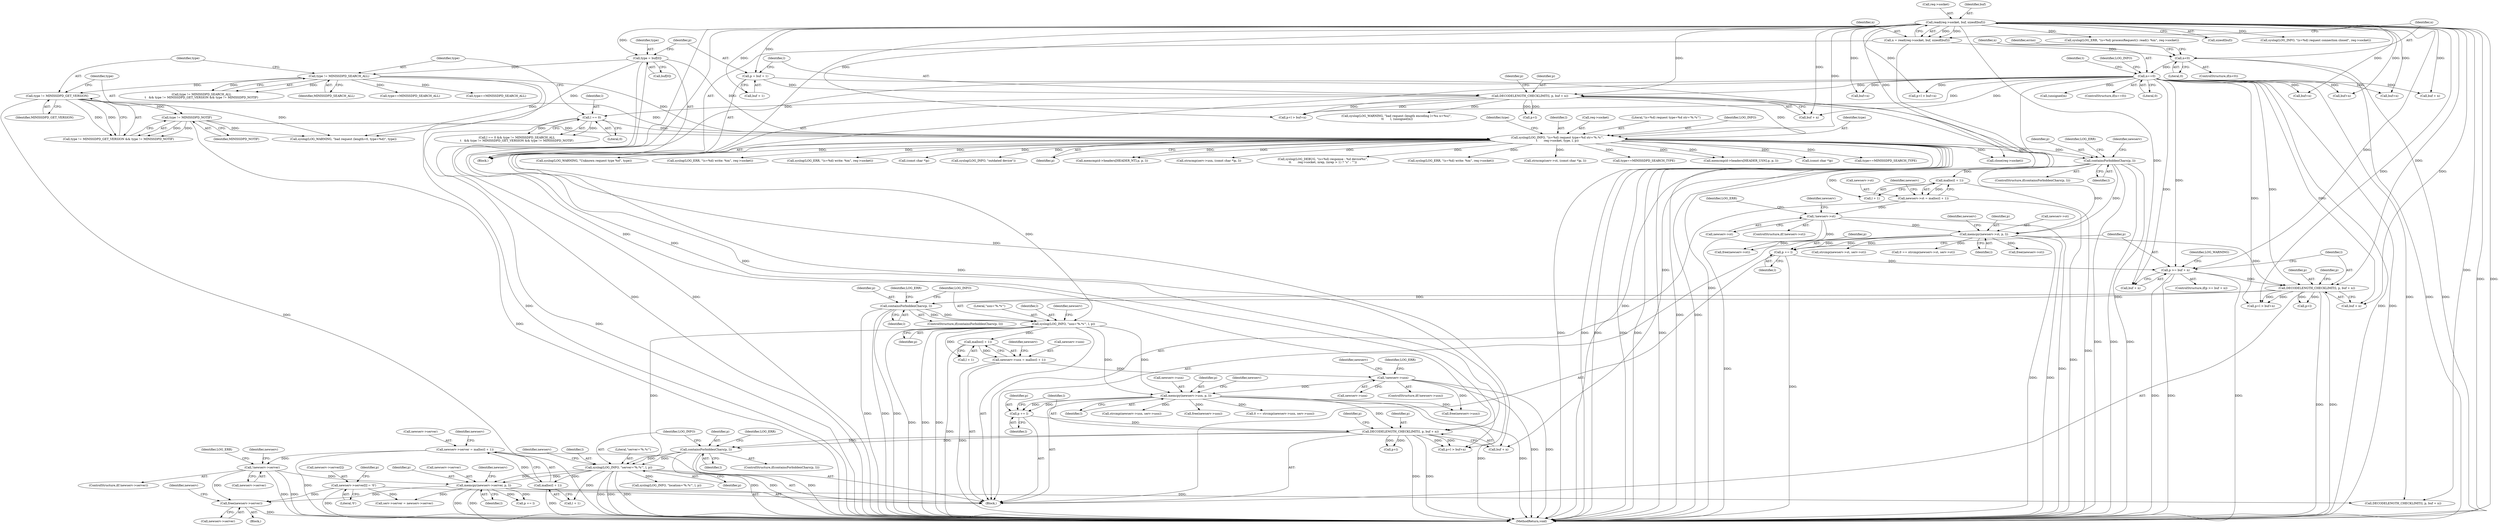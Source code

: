 digraph "0_miniupnp_b238cade9a173c6f751a34acf8ccff838a62aa47@API" {
"1001112" [label="(Call,free(newserv->server))"];
"1000870" [label="(Call,!newserv->server)"];
"1000861" [label="(Call,newserv->server = malloc(l + 1))"];
"1000865" [label="(Call,malloc(l + 1))"];
"1000856" [label="(Call,syslog(LOG_INFO, \"server='%.*s'\", l, p))"];
"1000789" [label="(Call,syslog(LOG_INFO, \"usn='%.*s'\", l, p))"];
"1000244" [label="(Call,syslog(LOG_INFO, \"(s=%d) request type=%d str='%.*s'\",\n\t       req->socket, type, l, p))"];
"1000141" [label="(Call,read(req->socket, buf, sizeof(buf)))"];
"1000189" [label="(Call,type = buf[0])"];
"1000228" [label="(Call,type != MINISSDPD_SEARCH_ALL)"];
"1000235" [label="(Call,type != MINISSDPD_NOTIF)"];
"1000232" [label="(Call,type != MINISSDPD_GET_VERSION)"];
"1000224" [label="(Call,l == 0)"];
"1000199" [label="(Call,DECODELENGTH_CHECKLIMIT(l, p, buf + n))"];
"1000194" [label="(Call,p = buf + 1)"];
"1000174" [label="(Call,n==0)"];
"1000149" [label="(Call,n<0)"];
"1000139" [label="(Call,n = read(req->socket, buf, sizeof(buf)))"];
"1000781" [label="(Call,containsForbiddenChars(p, l))"];
"1000761" [label="(Call,DECODELENGTH_CHECKLIMIT(l, p, buf + n))"];
"1000734" [label="(Call,memcpy(newserv->st, p, l))"];
"1000725" [label="(Call,!newserv->st)"];
"1000716" [label="(Call,newserv->st = malloc(l + 1))"];
"1000720" [label="(Call,malloc(l + 1))"];
"1000708" [label="(Call,containsForbiddenChars(p, l))"];
"1000751" [label="(Call,p >= buf + n)"];
"1000747" [label="(Call,p += l)"];
"1000848" [label="(Call,containsForbiddenChars(p, l))"];
"1000828" [label="(Call,DECODELENGTH_CHECKLIMIT(l, p, buf + n))"];
"1000812" [label="(Call,memcpy(newserv->usn, p, l))"];
"1000803" [label="(Call,!newserv->usn)"];
"1000794" [label="(Call,newserv->usn = malloc(l + 1))"];
"1000798" [label="(Call,malloc(l + 1))"];
"1000825" [label="(Call,p += l)"];
"1000885" [label="(Call,newserv->server[l] = '\0')"];
"1000879" [label="(Call,memcpy(newserv->server, p, l))"];
"1000869" [label="(ControlStructure,if(!newserv->server))"];
"1000790" [label="(Identifier,LOG_INFO)"];
"1000780" [label="(ControlStructure,if(containsForbiddenChars(p, l)))"];
"1000150" [label="(Identifier,n)"];
"1000116" [label="(Block,)"];
"1000245" [label="(Identifier,LOG_INFO)"];
"1000191" [label="(Call,buf[0])"];
"1001112" [label="(Call,free(newserv->server))"];
"1000156" [label="(Identifier,errno)"];
"1000707" [label="(ControlStructure,if(containsForbiddenChars(p, l)))"];
"1000816" [label="(Identifier,p)"];
"1000250" [label="(Identifier,type)"];
"1000923" [label="(Call,syslog(LOG_INFO, \"location='%.*s'\", l, p))"];
"1000176" [label="(Literal,0)"];
"1000199" [label="(Call,DECODELENGTH_CHECKLIMIT(l, p, buf + n))"];
"1000232" [label="(Call,type != MINISSDPD_GET_VERSION)"];
"1000179" [label="(Identifier,LOG_INFO)"];
"1000725" [label="(Call,!newserv->st)"];
"1001108" [label="(Call,free(newserv->usn))"];
"1000772" [label="(Call,buf+n)"];
"1000830" [label="(Identifier,p)"];
"1000584" [label="(Call,strncmp(serv->usn, (const char *)p, l))"];
"1000229" [label="(Identifier,type)"];
"1000831" [label="(Call,buf + n)"];
"1000717" [label="(Call,newserv->st)"];
"1000750" [label="(ControlStructure,if(p >= buf + n))"];
"1000254" [label="(Identifier,type)"];
"1000795" [label="(Call,newserv->usn)"];
"1000998" [label="(Call,free(newserv->st))"];
"1000196" [label="(Call,buf + 1)"];
"1000239" [label="(Call,syslog(LOG_WARNING, \"bad request (length=0, type=%d)\", type))"];
"1000230" [label="(Identifier,MINISSDPD_SEARCH_ALL)"];
"1000898" [label="(Call,buf + n)"];
"1000804" [label="(Call,newserv->usn)"];
"1000186" [label="(Identifier,t)"];
"1000892" [label="(Call,p += l)"];
"1000853" [label="(Identifier,LOG_ERR)"];
"1000860" [label="(Identifier,p)"];
"1000876" [label="(Identifier,LOG_ERR)"];
"1000789" [label="(Call,syslog(LOG_INFO, \"usn='%.*s'\", l, p))"];
"1000726" [label="(Call,newserv->st)"];
"1000716" [label="(Call,newserv->st = malloc(l + 1))"];
"1000817" [label="(Identifier,l)"];
"1000228" [label="(Call,type != MINISSDPD_SEARCH_ALL)"];
"1000794" [label="(Call,newserv->usn = malloc(l + 1))"];
"1000805" [label="(Identifier,newserv)"];
"1000657" [label="(Call,syslog(LOG_DEBUG, \"(s=%d) response : %d device%s\",\n\t\t       req->socket, nrep, (nrep > 1) ? \"s\" : \"\"))"];
"1001104" [label="(Call,free(newserv->st))"];
"1000734" [label="(Call,memcpy(newserv->st, p, l))"];
"1000166" [label="(Call,syslog(LOG_ERR, \"(s=%d) processRequest(): read(): %m\", req->socket))"];
"1000847" [label="(ControlStructure,if(containsForbiddenChars(p, l)))"];
"1001092" [label="(Call,syslog(LOG_ERR, \"(s=%d) write: %m\", req->socket))"];
"1000736" [label="(Identifier,newserv)"];
"1001010" [label="(Call,serv->server = newserv->server)"];
"1000814" [label="(Identifier,newserv)"];
"1000895" [label="(Call,DECODELENGTH_CHECKLIMIT(l, p, buf + n))"];
"1000142" [label="(Call,req->socket)"];
"1000863" [label="(Identifier,newserv)"];
"1000793" [label="(Identifier,p)"];
"1000978" [label="(Call,strcmp(newserv->usn, serv->usn))"];
"1000865" [label="(Call,malloc(l + 1))"];
"1000782" [label="(Identifier,p)"];
"1000148" [label="(ControlStructure,if(n<0))"];
"1000881" [label="(Identifier,newserv)"];
"1000236" [label="(Identifier,type)"];
"1000140" [label="(Identifier,n)"];
"1000835" [label="(Call,p+l > buf+n)"];
"1000761" [label="(Call,DECODELENGTH_CHECKLIMIT(l, p, buf + n))"];
"1000902" [label="(Call,p+l > buf+n)"];
"1000709" [label="(Identifier,p)"];
"1000862" [label="(Call,newserv->server)"];
"1000569" [label="(Call,strncmp(serv->st, (const char *)p, l))"];
"1000174" [label="(Call,n==0)"];
"1000149" [label="(Call,n<0)"];
"1000363" [label="(Call,type==MINISSDPD_SEARCH_TYPE)"];
"1000385" [label="(Call,memcmp(d->headers[HEADER_USN].p, p, l))"];
"1000190" [label="(Identifier,type)"];
"1000731" [label="(Identifier,LOG_ERR)"];
"1000769" [label="(Call,p+l)"];
"1000141" [label="(Call,read(req->socket, buf, sizeof(buf)))"];
"1000752" [label="(Identifier,p)"];
"1000588" [label="(Call,(const char *)p)"];
"1000233" [label="(Identifier,type)"];
"1000826" [label="(Identifier,p)"];
"1000151" [label="(Literal,0)"];
"1000770" [label="(Identifier,p)"];
"1000139" [label="(Call,n = read(req->socket, buf, sizeof(buf)))"];
"1000244" [label="(Call,syslog(LOG_INFO, \"(s=%d) request type=%d str='%.*s'\",\n\t       req->socket, type, l, p))"];
"1000235" [label="(Call,type != MINISSDPD_NOTIF)"];
"1000207" [label="(Call,p+l)"];
"1000237" [label="(Identifier,MINISSDPD_NOTIF)"];
"1000743" [label="(Identifier,newserv)"];
"1000906" [label="(Call,buf+n)"];
"1000231" [label="(Call,type != MINISSDPD_GET_VERSION && type != MINISSDPD_NOTIF)"];
"1000251" [label="(Identifier,l)"];
"1000762" [label="(Identifier,l)"];
"1000224" [label="(Call,l == 0)"];
"1000739" [label="(Identifier,l)"];
"1000872" [label="(Identifier,newserv)"];
"1000792" [label="(Identifier,l)"];
"1000812" [label="(Call,memcpy(newserv->usn, p, l))"];
"1000225" [label="(Identifier,l)"];
"1000753" [label="(Call,buf + n)"];
"1000201" [label="(Identifier,p)"];
"1000850" [label="(Identifier,l)"];
"1000708" [label="(Call,containsForbiddenChars(p, l))"];
"1000786" [label="(Identifier,LOG_ERR)"];
"1000825" [label="(Call,p += l)"];
"1000727" [label="(Identifier,newserv)"];
"1000798" [label="(Call,malloc(l + 1))"];
"1000395" [label="(Call,type==MINISSDPD_SEARCH_ALL)"];
"1000189" [label="(Call,type = buf[0])"];
"1000247" [label="(Call,req->socket)"];
"1000827" [label="(Identifier,l)"];
"1000891" [label="(Literal,'\0')"];
"1000828" [label="(Call,DECODELENGTH_CHECKLIMIT(l, p, buf + n))"];
"1000861" [label="(Call,newserv->server = malloc(l + 1))"];
"1000200" [label="(Identifier,l)"];
"1000713" [label="(Identifier,LOG_ERR)"];
"1000849" [label="(Identifier,p)"];
"1000564" [label="(Call,type==MINISSDPD_SEARCH_TYPE)"];
"1000206" [label="(Call,p+l > buf+n)"];
"1001075" [label="(Call,syslog(LOG_WARNING, \"Unknown request type %d\", type))"];
"1000783" [label="(Identifier,l)"];
"1000888" [label="(Identifier,newserv)"];
"1001118" [label="(Identifier,newserv)"];
"1000738" [label="(Identifier,p)"];
"1000195" [label="(Identifier,p)"];
"1000871" [label="(Call,newserv->server)"];
"1000987" [label="(Call,strcmp(newserv->st, serv->st))"];
"1000866" [label="(Call,l + 1)"];
"1000218" [label="(Call,(unsigned)n)"];
"1000758" [label="(Identifier,LOG_WARNING)"];
"1001002" [label="(Call,free(newserv->usn))"];
"1000796" [label="(Identifier,newserv)"];
"1000223" [label="(Call,l == 0 && type != MINISSDPD_SEARCH_ALL\n\t   && type != MINISSDPD_GET_VERSION && type != MINISSDPD_NOTIF)"];
"1000791" [label="(Literal,\"usn='%.*s'\")"];
"1000799" [label="(Call,l + 1)"];
"1000234" [label="(Identifier,MINISSDPD_GET_VERSION)"];
"1000202" [label="(Call,buf + n)"];
"1000592" [label="(Call,type==MINISSDPD_SEARCH_ALL)"];
"1000883" [label="(Identifier,p)"];
"1000246" [label="(Literal,\"(s=%d) request type=%d str='%.*s'\")"];
"1000839" [label="(Call,buf+n)"];
"1000768" [label="(Call,p+l > buf+n)"];
"1000809" [label="(Identifier,LOG_ERR)"];
"1000146" [label="(Call,sizeof(buf))"];
"1000781" [label="(Call,containsForbiddenChars(p, l))"];
"1000976" [label="(Call,0 == strcmp(newserv->usn, serv->usn))"];
"1001103" [label="(Block,)"];
"1001125" [label="(Call,close(req->socket))"];
"1000749" [label="(Identifier,l)"];
"1000821" [label="(Identifier,newserv)"];
"1000175" [label="(Identifier,n)"];
"1000720" [label="(Call,malloc(l + 1))"];
"1000870" [label="(Call,!newserv->server)"];
"1000813" [label="(Call,newserv->usn)"];
"1001061" [label="(Call,syslog(LOG_ERR, \"(s=%d) write: %m\", req->socket))"];
"1000194" [label="(Call,p = buf + 1)"];
"1000803" [label="(Call,!newserv->usn)"];
"1000880" [label="(Call,newserv->server)"];
"1000848" [label="(Call,containsForbiddenChars(p, l))"];
"1000751" [label="(Call,p >= buf + n)"];
"1000214" [label="(Call,syslog(LOG_WARNING, \"bad request (length encoding l=%u n=%u)\",\n \t\t       l, (unsigned)n))"];
"1000747" [label="(Call,p += l)"];
"1000724" [label="(ControlStructure,if(!newserv->st))"];
"1000836" [label="(Call,p+l)"];
"1000884" [label="(Identifier,l)"];
"1000859" [label="(Identifier,l)"];
"1000893" [label="(Identifier,p)"];
"1000802" [label="(ControlStructure,if(!newserv->usn))"];
"1000879" [label="(Call,memcpy(newserv->server, p, l))"];
"1000857" [label="(Identifier,LOG_INFO)"];
"1000886" [label="(Call,newserv->server[l])"];
"1000210" [label="(Call,buf+n)"];
"1000763" [label="(Identifier,p)"];
"1000858" [label="(Literal,\"server='%.*s'\")"];
"1000289" [label="(Call,syslog(LOG_ERR, \"(s=%d) write: %m\", req->socket))"];
"1000885" [label="(Call,newserv->server[l] = '\0')"];
"1000748" [label="(Identifier,p)"];
"1000178" [label="(Call,syslog(LOG_INFO, \"(s=%d) request connection closed\", req->socket))"];
"1000721" [label="(Call,l + 1)"];
"1000173" [label="(ControlStructure,if(n==0))"];
"1001136" [label="(MethodReturn,void)"];
"1000208" [label="(Identifier,p)"];
"1000735" [label="(Call,newserv->st)"];
"1000829" [label="(Identifier,l)"];
"1001113" [label="(Call,newserv->server)"];
"1000227" [label="(Call,type != MINISSDPD_SEARCH_ALL\n\t   && type != MINISSDPD_GET_VERSION && type != MINISSDPD_NOTIF)"];
"1000573" [label="(Call,(const char *)p)"];
"1000985" [label="(Call,0 == strcmp(newserv->st, serv->st))"];
"1000145" [label="(Identifier,buf)"];
"1000319" [label="(Call,syslog(LOG_INFO, \"outdated device\"))"];
"1000252" [label="(Identifier,p)"];
"1000710" [label="(Identifier,l)"];
"1000718" [label="(Identifier,newserv)"];
"1000837" [label="(Identifier,p)"];
"1000226" [label="(Literal,0)"];
"1000764" [label="(Call,buf + n)"];
"1000368" [label="(Call,memcmp(d->headers[HEADER_NT].p, p, l))"];
"1000856" [label="(Call,syslog(LOG_INFO, \"server='%.*s'\", l, p))"];
"1000255" [label="(Block,)"];
"1001112" -> "1001103"  [label="AST: "];
"1001112" -> "1001113"  [label="CFG: "];
"1001113" -> "1001112"  [label="AST: "];
"1001118" -> "1001112"  [label="CFG: "];
"1001112" -> "1001136"  [label="DDG: "];
"1000870" -> "1001112"  [label="DDG: "];
"1000885" -> "1001112"  [label="DDG: "];
"1000879" -> "1001112"  [label="DDG: "];
"1000870" -> "1000869"  [label="AST: "];
"1000870" -> "1000871"  [label="CFG: "];
"1000871" -> "1000870"  [label="AST: "];
"1000876" -> "1000870"  [label="CFG: "];
"1000881" -> "1000870"  [label="CFG: "];
"1000870" -> "1001136"  [label="DDG: "];
"1000870" -> "1001136"  [label="DDG: "];
"1000861" -> "1000870"  [label="DDG: "];
"1000870" -> "1000879"  [label="DDG: "];
"1000861" -> "1000255"  [label="AST: "];
"1000861" -> "1000865"  [label="CFG: "];
"1000862" -> "1000861"  [label="AST: "];
"1000865" -> "1000861"  [label="AST: "];
"1000872" -> "1000861"  [label="CFG: "];
"1000861" -> "1001136"  [label="DDG: "];
"1000865" -> "1000861"  [label="DDG: "];
"1000865" -> "1000866"  [label="CFG: "];
"1000866" -> "1000865"  [label="AST: "];
"1000865" -> "1001136"  [label="DDG: "];
"1000856" -> "1000865"  [label="DDG: "];
"1000856" -> "1000255"  [label="AST: "];
"1000856" -> "1000860"  [label="CFG: "];
"1000857" -> "1000856"  [label="AST: "];
"1000858" -> "1000856"  [label="AST: "];
"1000859" -> "1000856"  [label="AST: "];
"1000860" -> "1000856"  [label="AST: "];
"1000863" -> "1000856"  [label="CFG: "];
"1000856" -> "1001136"  [label="DDG: "];
"1000856" -> "1001136"  [label="DDG: "];
"1000856" -> "1001136"  [label="DDG: "];
"1000789" -> "1000856"  [label="DDG: "];
"1000848" -> "1000856"  [label="DDG: "];
"1000848" -> "1000856"  [label="DDG: "];
"1000856" -> "1000866"  [label="DDG: "];
"1000856" -> "1000879"  [label="DDG: "];
"1000856" -> "1000879"  [label="DDG: "];
"1000856" -> "1000923"  [label="DDG: "];
"1000789" -> "1000255"  [label="AST: "];
"1000789" -> "1000793"  [label="CFG: "];
"1000790" -> "1000789"  [label="AST: "];
"1000791" -> "1000789"  [label="AST: "];
"1000792" -> "1000789"  [label="AST: "];
"1000793" -> "1000789"  [label="AST: "];
"1000796" -> "1000789"  [label="CFG: "];
"1000789" -> "1001136"  [label="DDG: "];
"1000789" -> "1001136"  [label="DDG: "];
"1000789" -> "1001136"  [label="DDG: "];
"1000244" -> "1000789"  [label="DDG: "];
"1000781" -> "1000789"  [label="DDG: "];
"1000781" -> "1000789"  [label="DDG: "];
"1000789" -> "1000798"  [label="DDG: "];
"1000789" -> "1000799"  [label="DDG: "];
"1000789" -> "1000812"  [label="DDG: "];
"1000789" -> "1000812"  [label="DDG: "];
"1000244" -> "1000116"  [label="AST: "];
"1000244" -> "1000252"  [label="CFG: "];
"1000245" -> "1000244"  [label="AST: "];
"1000246" -> "1000244"  [label="AST: "];
"1000247" -> "1000244"  [label="AST: "];
"1000250" -> "1000244"  [label="AST: "];
"1000251" -> "1000244"  [label="AST: "];
"1000252" -> "1000244"  [label="AST: "];
"1000254" -> "1000244"  [label="CFG: "];
"1000244" -> "1001136"  [label="DDG: "];
"1000244" -> "1001136"  [label="DDG: "];
"1000244" -> "1001136"  [label="DDG: "];
"1000244" -> "1001136"  [label="DDG: "];
"1000244" -> "1001136"  [label="DDG: "];
"1000244" -> "1001136"  [label="DDG: "];
"1000141" -> "1000244"  [label="DDG: "];
"1000189" -> "1000244"  [label="DDG: "];
"1000228" -> "1000244"  [label="DDG: "];
"1000235" -> "1000244"  [label="DDG: "];
"1000232" -> "1000244"  [label="DDG: "];
"1000224" -> "1000244"  [label="DDG: "];
"1000199" -> "1000244"  [label="DDG: "];
"1000244" -> "1000289"  [label="DDG: "];
"1000244" -> "1000319"  [label="DDG: "];
"1000244" -> "1000363"  [label="DDG: "];
"1000244" -> "1000368"  [label="DDG: "];
"1000244" -> "1000368"  [label="DDG: "];
"1000244" -> "1000385"  [label="DDG: "];
"1000244" -> "1000385"  [label="DDG: "];
"1000244" -> "1000564"  [label="DDG: "];
"1000244" -> "1000573"  [label="DDG: "];
"1000244" -> "1000569"  [label="DDG: "];
"1000244" -> "1000588"  [label="DDG: "];
"1000244" -> "1000584"  [label="DDG: "];
"1000244" -> "1000657"  [label="DDG: "];
"1000244" -> "1000708"  [label="DDG: "];
"1000244" -> "1000708"  [label="DDG: "];
"1000244" -> "1001061"  [label="DDG: "];
"1000244" -> "1001075"  [label="DDG: "];
"1000244" -> "1001092"  [label="DDG: "];
"1000244" -> "1001125"  [label="DDG: "];
"1000141" -> "1000139"  [label="AST: "];
"1000141" -> "1000146"  [label="CFG: "];
"1000142" -> "1000141"  [label="AST: "];
"1000145" -> "1000141"  [label="AST: "];
"1000146" -> "1000141"  [label="AST: "];
"1000139" -> "1000141"  [label="CFG: "];
"1000141" -> "1001136"  [label="DDG: "];
"1000141" -> "1001136"  [label="DDG: "];
"1000141" -> "1000139"  [label="DDG: "];
"1000141" -> "1000139"  [label="DDG: "];
"1000141" -> "1000166"  [label="DDG: "];
"1000141" -> "1000178"  [label="DDG: "];
"1000141" -> "1000189"  [label="DDG: "];
"1000141" -> "1000194"  [label="DDG: "];
"1000141" -> "1000196"  [label="DDG: "];
"1000141" -> "1000199"  [label="DDG: "];
"1000141" -> "1000202"  [label="DDG: "];
"1000141" -> "1000206"  [label="DDG: "];
"1000141" -> "1000210"  [label="DDG: "];
"1000141" -> "1000751"  [label="DDG: "];
"1000141" -> "1000753"  [label="DDG: "];
"1000141" -> "1000761"  [label="DDG: "];
"1000141" -> "1000764"  [label="DDG: "];
"1000141" -> "1000768"  [label="DDG: "];
"1000141" -> "1000772"  [label="DDG: "];
"1000141" -> "1000828"  [label="DDG: "];
"1000141" -> "1000831"  [label="DDG: "];
"1000141" -> "1000835"  [label="DDG: "];
"1000141" -> "1000839"  [label="DDG: "];
"1000141" -> "1000895"  [label="DDG: "];
"1000141" -> "1000898"  [label="DDG: "];
"1000141" -> "1000902"  [label="DDG: "];
"1000141" -> "1000906"  [label="DDG: "];
"1000141" -> "1001125"  [label="DDG: "];
"1000189" -> "1000116"  [label="AST: "];
"1000189" -> "1000191"  [label="CFG: "];
"1000190" -> "1000189"  [label="AST: "];
"1000191" -> "1000189"  [label="AST: "];
"1000195" -> "1000189"  [label="CFG: "];
"1000189" -> "1001136"  [label="DDG: "];
"1000189" -> "1001136"  [label="DDG: "];
"1000189" -> "1000228"  [label="DDG: "];
"1000189" -> "1000239"  [label="DDG: "];
"1000228" -> "1000227"  [label="AST: "];
"1000228" -> "1000230"  [label="CFG: "];
"1000229" -> "1000228"  [label="AST: "];
"1000230" -> "1000228"  [label="AST: "];
"1000233" -> "1000228"  [label="CFG: "];
"1000227" -> "1000228"  [label="CFG: "];
"1000228" -> "1001136"  [label="DDG: "];
"1000228" -> "1000227"  [label="DDG: "];
"1000228" -> "1000227"  [label="DDG: "];
"1000228" -> "1000232"  [label="DDG: "];
"1000228" -> "1000239"  [label="DDG: "];
"1000228" -> "1000395"  [label="DDG: "];
"1000228" -> "1000592"  [label="DDG: "];
"1000235" -> "1000231"  [label="AST: "];
"1000235" -> "1000237"  [label="CFG: "];
"1000236" -> "1000235"  [label="AST: "];
"1000237" -> "1000235"  [label="AST: "];
"1000231" -> "1000235"  [label="CFG: "];
"1000235" -> "1001136"  [label="DDG: "];
"1000235" -> "1000231"  [label="DDG: "];
"1000235" -> "1000231"  [label="DDG: "];
"1000232" -> "1000235"  [label="DDG: "];
"1000235" -> "1000239"  [label="DDG: "];
"1000232" -> "1000231"  [label="AST: "];
"1000232" -> "1000234"  [label="CFG: "];
"1000233" -> "1000232"  [label="AST: "];
"1000234" -> "1000232"  [label="AST: "];
"1000236" -> "1000232"  [label="CFG: "];
"1000231" -> "1000232"  [label="CFG: "];
"1000232" -> "1001136"  [label="DDG: "];
"1000232" -> "1000231"  [label="DDG: "];
"1000232" -> "1000231"  [label="DDG: "];
"1000232" -> "1000239"  [label="DDG: "];
"1000224" -> "1000223"  [label="AST: "];
"1000224" -> "1000226"  [label="CFG: "];
"1000225" -> "1000224"  [label="AST: "];
"1000226" -> "1000224"  [label="AST: "];
"1000229" -> "1000224"  [label="CFG: "];
"1000223" -> "1000224"  [label="CFG: "];
"1000224" -> "1001136"  [label="DDG: "];
"1000224" -> "1000223"  [label="DDG: "];
"1000224" -> "1000223"  [label="DDG: "];
"1000199" -> "1000224"  [label="DDG: "];
"1000199" -> "1000116"  [label="AST: "];
"1000199" -> "1000202"  [label="CFG: "];
"1000200" -> "1000199"  [label="AST: "];
"1000201" -> "1000199"  [label="AST: "];
"1000202" -> "1000199"  [label="AST: "];
"1000208" -> "1000199"  [label="CFG: "];
"1000199" -> "1001136"  [label="DDG: "];
"1000199" -> "1001136"  [label="DDG: "];
"1000194" -> "1000199"  [label="DDG: "];
"1000174" -> "1000199"  [label="DDG: "];
"1000199" -> "1000206"  [label="DDG: "];
"1000199" -> "1000206"  [label="DDG: "];
"1000199" -> "1000207"  [label="DDG: "];
"1000199" -> "1000207"  [label="DDG: "];
"1000199" -> "1000214"  [label="DDG: "];
"1000194" -> "1000116"  [label="AST: "];
"1000194" -> "1000196"  [label="CFG: "];
"1000195" -> "1000194"  [label="AST: "];
"1000196" -> "1000194"  [label="AST: "];
"1000200" -> "1000194"  [label="CFG: "];
"1000194" -> "1001136"  [label="DDG: "];
"1000174" -> "1000173"  [label="AST: "];
"1000174" -> "1000176"  [label="CFG: "];
"1000175" -> "1000174"  [label="AST: "];
"1000176" -> "1000174"  [label="AST: "];
"1000179" -> "1000174"  [label="CFG: "];
"1000186" -> "1000174"  [label="CFG: "];
"1000174" -> "1001136"  [label="DDG: "];
"1000174" -> "1001136"  [label="DDG: "];
"1000149" -> "1000174"  [label="DDG: "];
"1000174" -> "1000202"  [label="DDG: "];
"1000174" -> "1000206"  [label="DDG: "];
"1000174" -> "1000210"  [label="DDG: "];
"1000174" -> "1000218"  [label="DDG: "];
"1000174" -> "1000751"  [label="DDG: "];
"1000174" -> "1000753"  [label="DDG: "];
"1000174" -> "1000761"  [label="DDG: "];
"1000174" -> "1000764"  [label="DDG: "];
"1000174" -> "1000768"  [label="DDG: "];
"1000174" -> "1000772"  [label="DDG: "];
"1000174" -> "1000828"  [label="DDG: "];
"1000174" -> "1000831"  [label="DDG: "];
"1000174" -> "1000835"  [label="DDG: "];
"1000174" -> "1000839"  [label="DDG: "];
"1000174" -> "1000895"  [label="DDG: "];
"1000174" -> "1000898"  [label="DDG: "];
"1000174" -> "1000902"  [label="DDG: "];
"1000174" -> "1000906"  [label="DDG: "];
"1000149" -> "1000148"  [label="AST: "];
"1000149" -> "1000151"  [label="CFG: "];
"1000150" -> "1000149"  [label="AST: "];
"1000151" -> "1000149"  [label="AST: "];
"1000156" -> "1000149"  [label="CFG: "];
"1000175" -> "1000149"  [label="CFG: "];
"1000149" -> "1001136"  [label="DDG: "];
"1000149" -> "1001136"  [label="DDG: "];
"1000139" -> "1000149"  [label="DDG: "];
"1000139" -> "1000116"  [label="AST: "];
"1000140" -> "1000139"  [label="AST: "];
"1000150" -> "1000139"  [label="CFG: "];
"1000139" -> "1001136"  [label="DDG: "];
"1000781" -> "1000780"  [label="AST: "];
"1000781" -> "1000783"  [label="CFG: "];
"1000782" -> "1000781"  [label="AST: "];
"1000783" -> "1000781"  [label="AST: "];
"1000786" -> "1000781"  [label="CFG: "];
"1000790" -> "1000781"  [label="CFG: "];
"1000781" -> "1001136"  [label="DDG: "];
"1000781" -> "1001136"  [label="DDG: "];
"1000781" -> "1001136"  [label="DDG: "];
"1000761" -> "1000781"  [label="DDG: "];
"1000761" -> "1000781"  [label="DDG: "];
"1000761" -> "1000255"  [label="AST: "];
"1000761" -> "1000764"  [label="CFG: "];
"1000762" -> "1000761"  [label="AST: "];
"1000763" -> "1000761"  [label="AST: "];
"1000764" -> "1000761"  [label="AST: "];
"1000770" -> "1000761"  [label="CFG: "];
"1000761" -> "1001136"  [label="DDG: "];
"1000761" -> "1001136"  [label="DDG: "];
"1000734" -> "1000761"  [label="DDG: "];
"1000751" -> "1000761"  [label="DDG: "];
"1000761" -> "1000768"  [label="DDG: "];
"1000761" -> "1000768"  [label="DDG: "];
"1000761" -> "1000769"  [label="DDG: "];
"1000761" -> "1000769"  [label="DDG: "];
"1000734" -> "1000255"  [label="AST: "];
"1000734" -> "1000739"  [label="CFG: "];
"1000735" -> "1000734"  [label="AST: "];
"1000738" -> "1000734"  [label="AST: "];
"1000739" -> "1000734"  [label="AST: "];
"1000743" -> "1000734"  [label="CFG: "];
"1000734" -> "1001136"  [label="DDG: "];
"1000734" -> "1001136"  [label="DDG: "];
"1000725" -> "1000734"  [label="DDG: "];
"1000708" -> "1000734"  [label="DDG: "];
"1000708" -> "1000734"  [label="DDG: "];
"1000734" -> "1000747"  [label="DDG: "];
"1000734" -> "1000747"  [label="DDG: "];
"1000734" -> "1000985"  [label="DDG: "];
"1000734" -> "1000987"  [label="DDG: "];
"1000734" -> "1000998"  [label="DDG: "];
"1000734" -> "1001104"  [label="DDG: "];
"1000725" -> "1000724"  [label="AST: "];
"1000725" -> "1000726"  [label="CFG: "];
"1000726" -> "1000725"  [label="AST: "];
"1000731" -> "1000725"  [label="CFG: "];
"1000736" -> "1000725"  [label="CFG: "];
"1000725" -> "1001136"  [label="DDG: "];
"1000725" -> "1001136"  [label="DDG: "];
"1000716" -> "1000725"  [label="DDG: "];
"1000725" -> "1001104"  [label="DDG: "];
"1000716" -> "1000255"  [label="AST: "];
"1000716" -> "1000720"  [label="CFG: "];
"1000717" -> "1000716"  [label="AST: "];
"1000720" -> "1000716"  [label="AST: "];
"1000727" -> "1000716"  [label="CFG: "];
"1000716" -> "1001136"  [label="DDG: "];
"1000720" -> "1000716"  [label="DDG: "];
"1000720" -> "1000721"  [label="CFG: "];
"1000721" -> "1000720"  [label="AST: "];
"1000720" -> "1001136"  [label="DDG: "];
"1000708" -> "1000720"  [label="DDG: "];
"1000708" -> "1000707"  [label="AST: "];
"1000708" -> "1000710"  [label="CFG: "];
"1000709" -> "1000708"  [label="AST: "];
"1000710" -> "1000708"  [label="AST: "];
"1000713" -> "1000708"  [label="CFG: "];
"1000718" -> "1000708"  [label="CFG: "];
"1000708" -> "1001136"  [label="DDG: "];
"1000708" -> "1001136"  [label="DDG: "];
"1000708" -> "1001136"  [label="DDG: "];
"1000708" -> "1000721"  [label="DDG: "];
"1000751" -> "1000750"  [label="AST: "];
"1000751" -> "1000753"  [label="CFG: "];
"1000752" -> "1000751"  [label="AST: "];
"1000753" -> "1000751"  [label="AST: "];
"1000758" -> "1000751"  [label="CFG: "];
"1000762" -> "1000751"  [label="CFG: "];
"1000751" -> "1001136"  [label="DDG: "];
"1000751" -> "1001136"  [label="DDG: "];
"1000751" -> "1001136"  [label="DDG: "];
"1000747" -> "1000751"  [label="DDG: "];
"1000747" -> "1000255"  [label="AST: "];
"1000747" -> "1000749"  [label="CFG: "];
"1000748" -> "1000747"  [label="AST: "];
"1000749" -> "1000747"  [label="AST: "];
"1000752" -> "1000747"  [label="CFG: "];
"1000747" -> "1001136"  [label="DDG: "];
"1000848" -> "1000847"  [label="AST: "];
"1000848" -> "1000850"  [label="CFG: "];
"1000849" -> "1000848"  [label="AST: "];
"1000850" -> "1000848"  [label="AST: "];
"1000853" -> "1000848"  [label="CFG: "];
"1000857" -> "1000848"  [label="CFG: "];
"1000848" -> "1001136"  [label="DDG: "];
"1000848" -> "1001136"  [label="DDG: "];
"1000848" -> "1001136"  [label="DDG: "];
"1000828" -> "1000848"  [label="DDG: "];
"1000828" -> "1000848"  [label="DDG: "];
"1000828" -> "1000255"  [label="AST: "];
"1000828" -> "1000831"  [label="CFG: "];
"1000829" -> "1000828"  [label="AST: "];
"1000830" -> "1000828"  [label="AST: "];
"1000831" -> "1000828"  [label="AST: "];
"1000837" -> "1000828"  [label="CFG: "];
"1000828" -> "1001136"  [label="DDG: "];
"1000828" -> "1001136"  [label="DDG: "];
"1000812" -> "1000828"  [label="DDG: "];
"1000825" -> "1000828"  [label="DDG: "];
"1000828" -> "1000835"  [label="DDG: "];
"1000828" -> "1000835"  [label="DDG: "];
"1000828" -> "1000836"  [label="DDG: "];
"1000828" -> "1000836"  [label="DDG: "];
"1000812" -> "1000255"  [label="AST: "];
"1000812" -> "1000817"  [label="CFG: "];
"1000813" -> "1000812"  [label="AST: "];
"1000816" -> "1000812"  [label="AST: "];
"1000817" -> "1000812"  [label="AST: "];
"1000821" -> "1000812"  [label="CFG: "];
"1000812" -> "1001136"  [label="DDG: "];
"1000812" -> "1001136"  [label="DDG: "];
"1000803" -> "1000812"  [label="DDG: "];
"1000812" -> "1000825"  [label="DDG: "];
"1000812" -> "1000825"  [label="DDG: "];
"1000812" -> "1000976"  [label="DDG: "];
"1000812" -> "1000978"  [label="DDG: "];
"1000812" -> "1001002"  [label="DDG: "];
"1000812" -> "1001108"  [label="DDG: "];
"1000803" -> "1000802"  [label="AST: "];
"1000803" -> "1000804"  [label="CFG: "];
"1000804" -> "1000803"  [label="AST: "];
"1000809" -> "1000803"  [label="CFG: "];
"1000814" -> "1000803"  [label="CFG: "];
"1000803" -> "1001136"  [label="DDG: "];
"1000803" -> "1001136"  [label="DDG: "];
"1000794" -> "1000803"  [label="DDG: "];
"1000803" -> "1001108"  [label="DDG: "];
"1000794" -> "1000255"  [label="AST: "];
"1000794" -> "1000798"  [label="CFG: "];
"1000795" -> "1000794"  [label="AST: "];
"1000798" -> "1000794"  [label="AST: "];
"1000805" -> "1000794"  [label="CFG: "];
"1000794" -> "1001136"  [label="DDG: "];
"1000798" -> "1000794"  [label="DDG: "];
"1000798" -> "1000799"  [label="CFG: "];
"1000799" -> "1000798"  [label="AST: "];
"1000798" -> "1001136"  [label="DDG: "];
"1000825" -> "1000255"  [label="AST: "];
"1000825" -> "1000827"  [label="CFG: "];
"1000826" -> "1000825"  [label="AST: "];
"1000827" -> "1000825"  [label="AST: "];
"1000829" -> "1000825"  [label="CFG: "];
"1000885" -> "1000255"  [label="AST: "];
"1000885" -> "1000891"  [label="CFG: "];
"1000886" -> "1000885"  [label="AST: "];
"1000891" -> "1000885"  [label="AST: "];
"1000893" -> "1000885"  [label="CFG: "];
"1000885" -> "1001136"  [label="DDG: "];
"1000885" -> "1001010"  [label="DDG: "];
"1000879" -> "1000255"  [label="AST: "];
"1000879" -> "1000884"  [label="CFG: "];
"1000880" -> "1000879"  [label="AST: "];
"1000883" -> "1000879"  [label="AST: "];
"1000884" -> "1000879"  [label="AST: "];
"1000888" -> "1000879"  [label="CFG: "];
"1000879" -> "1001136"  [label="DDG: "];
"1000879" -> "1001136"  [label="DDG: "];
"1000879" -> "1000892"  [label="DDG: "];
"1000879" -> "1000892"  [label="DDG: "];
"1000879" -> "1000895"  [label="DDG: "];
"1000879" -> "1001010"  [label="DDG: "];
}
